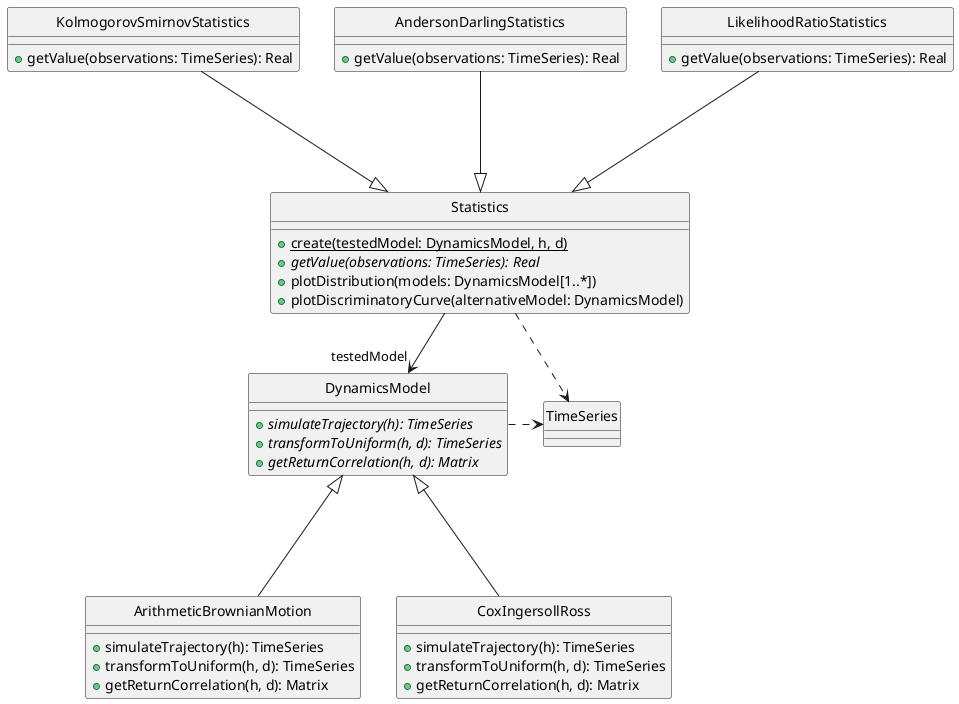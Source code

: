 @startuml
hide circle


class TimeSeries


class DynamicsModel
{
    {abstract} +simulateTrajectory(h): TimeSeries
    {abstract} +transformToUniform(h, d): TimeSeries
    {abstract} +getReturnCorrelation(h, d): Matrix
}

DynamicsModel .> TimeSeries


class ArithmeticBrownianMotion
{
    +simulateTrajectory(h): TimeSeries
    +transformToUniform(h, d): TimeSeries
    +getReturnCorrelation(h, d): Matrix
}
ArithmeticBrownianMotion -up--|> DynamicsModel

class CoxIngersollRoss
{
    +simulateTrajectory(h): TimeSeries
    +transformToUniform(h, d): TimeSeries
    +getReturnCorrelation(h, d): Matrix
}

CoxIngersollRoss -up--|> DynamicsModel


class Statistics
{
    {static} +create(testedModel: DynamicsModel, h, d)
    {abstract} +getValue(observations: TimeSeries): Real
    +plotDistribution(models: DynamicsModel[1..*])
    +plotDiscriminatoryCurve(alternativeModel: DynamicsModel)
}

Statistics --> "testedModel" DynamicsModel
Statistics .> TimeSeries


class KolmogorovSmirnovStatistics
{
    +getValue(observations: TimeSeries): Real
}

KolmogorovSmirnovStatistics -down--|> Statistics

class AndersonDarlingStatistics
{
    +getValue(observations: TimeSeries): Real
}

AndersonDarlingStatistics -down--|> Statistics

class LikelihoodRatioStatistics
{
    +getValue(observations: TimeSeries): Real
}

LikelihoodRatioStatistics -down--|> Statistics

@enduml
